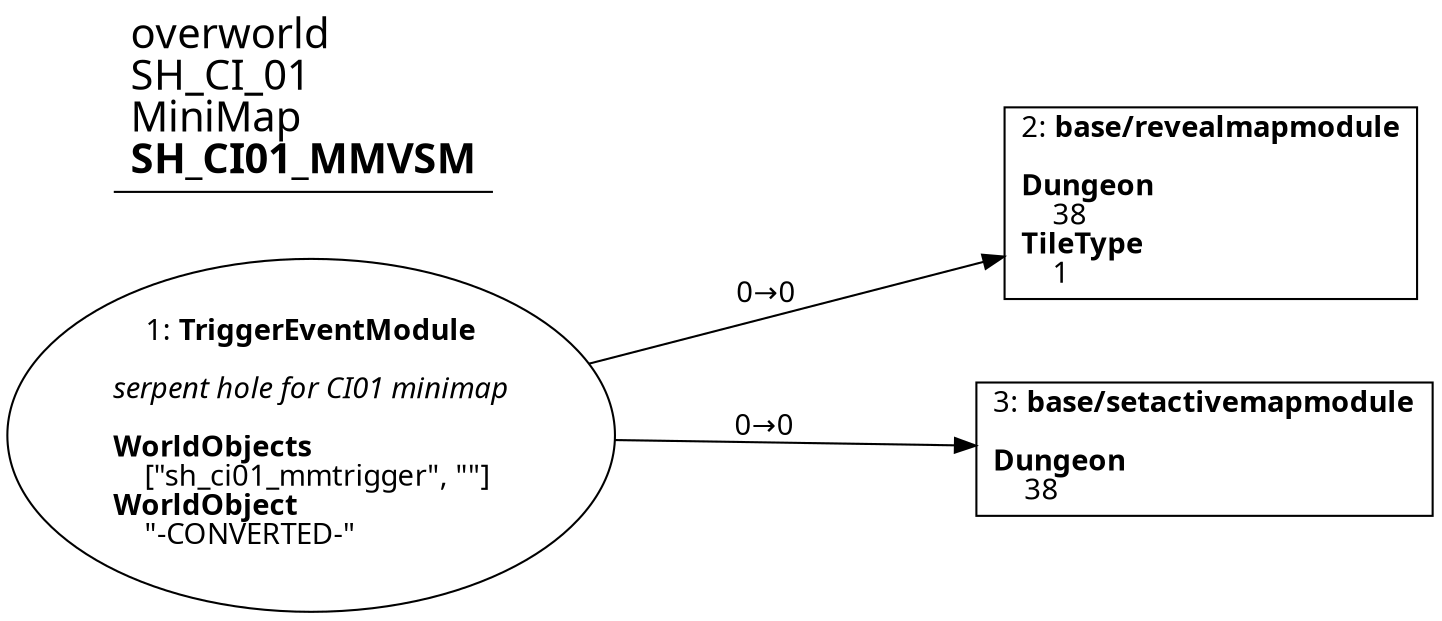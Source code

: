 digraph {
    layout = fdp;
    overlap = prism;
    sep = "+16";
    splines = spline;

    node [ shape = box ];

    graph [ fontname = "Segoe UI" ];
    node [ fontname = "Segoe UI" ];
    edge [ fontname = "Segoe UI" ];

    1 [ label = <1: <b>TriggerEventModule</b><br/><br/><i>serpent hole for CI01 minimap<br align="left"/></i><br align="left"/><b>WorldObjects</b><br align="left"/>    [&quot;sh_ci01_mmtrigger&quot;, &quot;&quot;]<br align="left"/><b>WorldObject</b><br align="left"/>    &quot;-CONVERTED-&quot;<br align="left"/>> ];
    1 [ shape = oval ]
    1 [ pos = "0.09,-0.18900001!" ];
    1 -> 2 [ label = "0→0" ];
    1 -> 3 [ label = "0→0" ];

    2 [ label = <2: <b>base/revealmapmodule</b><br/><br/><b>Dungeon</b><br align="left"/>    38<br align="left"/><b>TileType</b><br align="left"/>    1<br align="left"/>> ];
    2 [ pos = "0.37600002,-0.147!" ];

    3 [ label = <3: <b>base/setactivemapmodule</b><br/><br/><b>Dungeon</b><br align="left"/>    38<br align="left"/>> ];
    3 [ pos = "0.374,-0.22500001!" ];

    title [ pos = "0.089,-0.14600001!" ];
    title [ shape = underline ];
    title [ label = <<font point-size="20">overworld<br align="left"/>SH_CI_01<br align="left"/>MiniMap<br align="left"/><b>SH_CI01_MMVSM</b><br align="left"/></font>> ];
}
